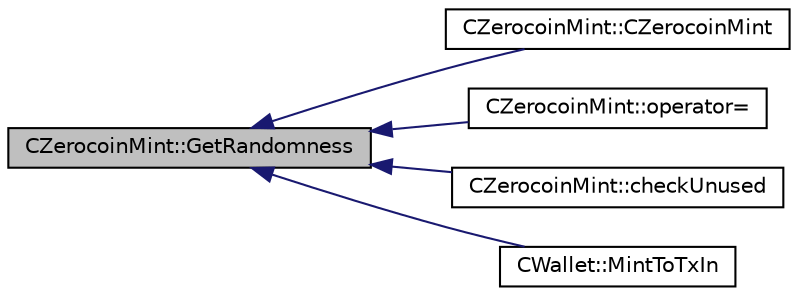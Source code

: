 digraph "CZerocoinMint::GetRandomness"
{
  edge [fontname="Helvetica",fontsize="10",labelfontname="Helvetica",labelfontsize="10"];
  node [fontname="Helvetica",fontsize="10",shape=record];
  rankdir="LR";
  Node39 [label="CZerocoinMint::GetRandomness",height=0.2,width=0.4,color="black", fillcolor="grey75", style="filled", fontcolor="black"];
  Node39 -> Node40 [dir="back",color="midnightblue",fontsize="10",style="solid",fontname="Helvetica"];
  Node40 [label="CZerocoinMint::CZerocoinMint",height=0.2,width=0.4,color="black", fillcolor="white", style="filled",URL="$class_c_zerocoin_mint.html#a8afb621c6d895c04e2ebcdb66346e7cf"];
  Node39 -> Node41 [dir="back",color="midnightblue",fontsize="10",style="solid",fontname="Helvetica"];
  Node41 [label="CZerocoinMint::operator=",height=0.2,width=0.4,color="black", fillcolor="white", style="filled",URL="$class_c_zerocoin_mint.html#a855136e027945ccacebc50745f1757fe"];
  Node39 -> Node42 [dir="back",color="midnightblue",fontsize="10",style="solid",fontname="Helvetica"];
  Node42 [label="CZerocoinMint::checkUnused",height=0.2,width=0.4,color="black", fillcolor="white", style="filled",URL="$class_c_zerocoin_mint.html#a80abac803dd79861be847593d0664682"];
  Node39 -> Node43 [dir="back",color="midnightblue",fontsize="10",style="solid",fontname="Helvetica"];
  Node43 [label="CWallet::MintToTxIn",height=0.2,width=0.4,color="black", fillcolor="white", style="filled",URL="$class_c_wallet.html#a5b32d86806615c59f15431f300f0c729"];
}
